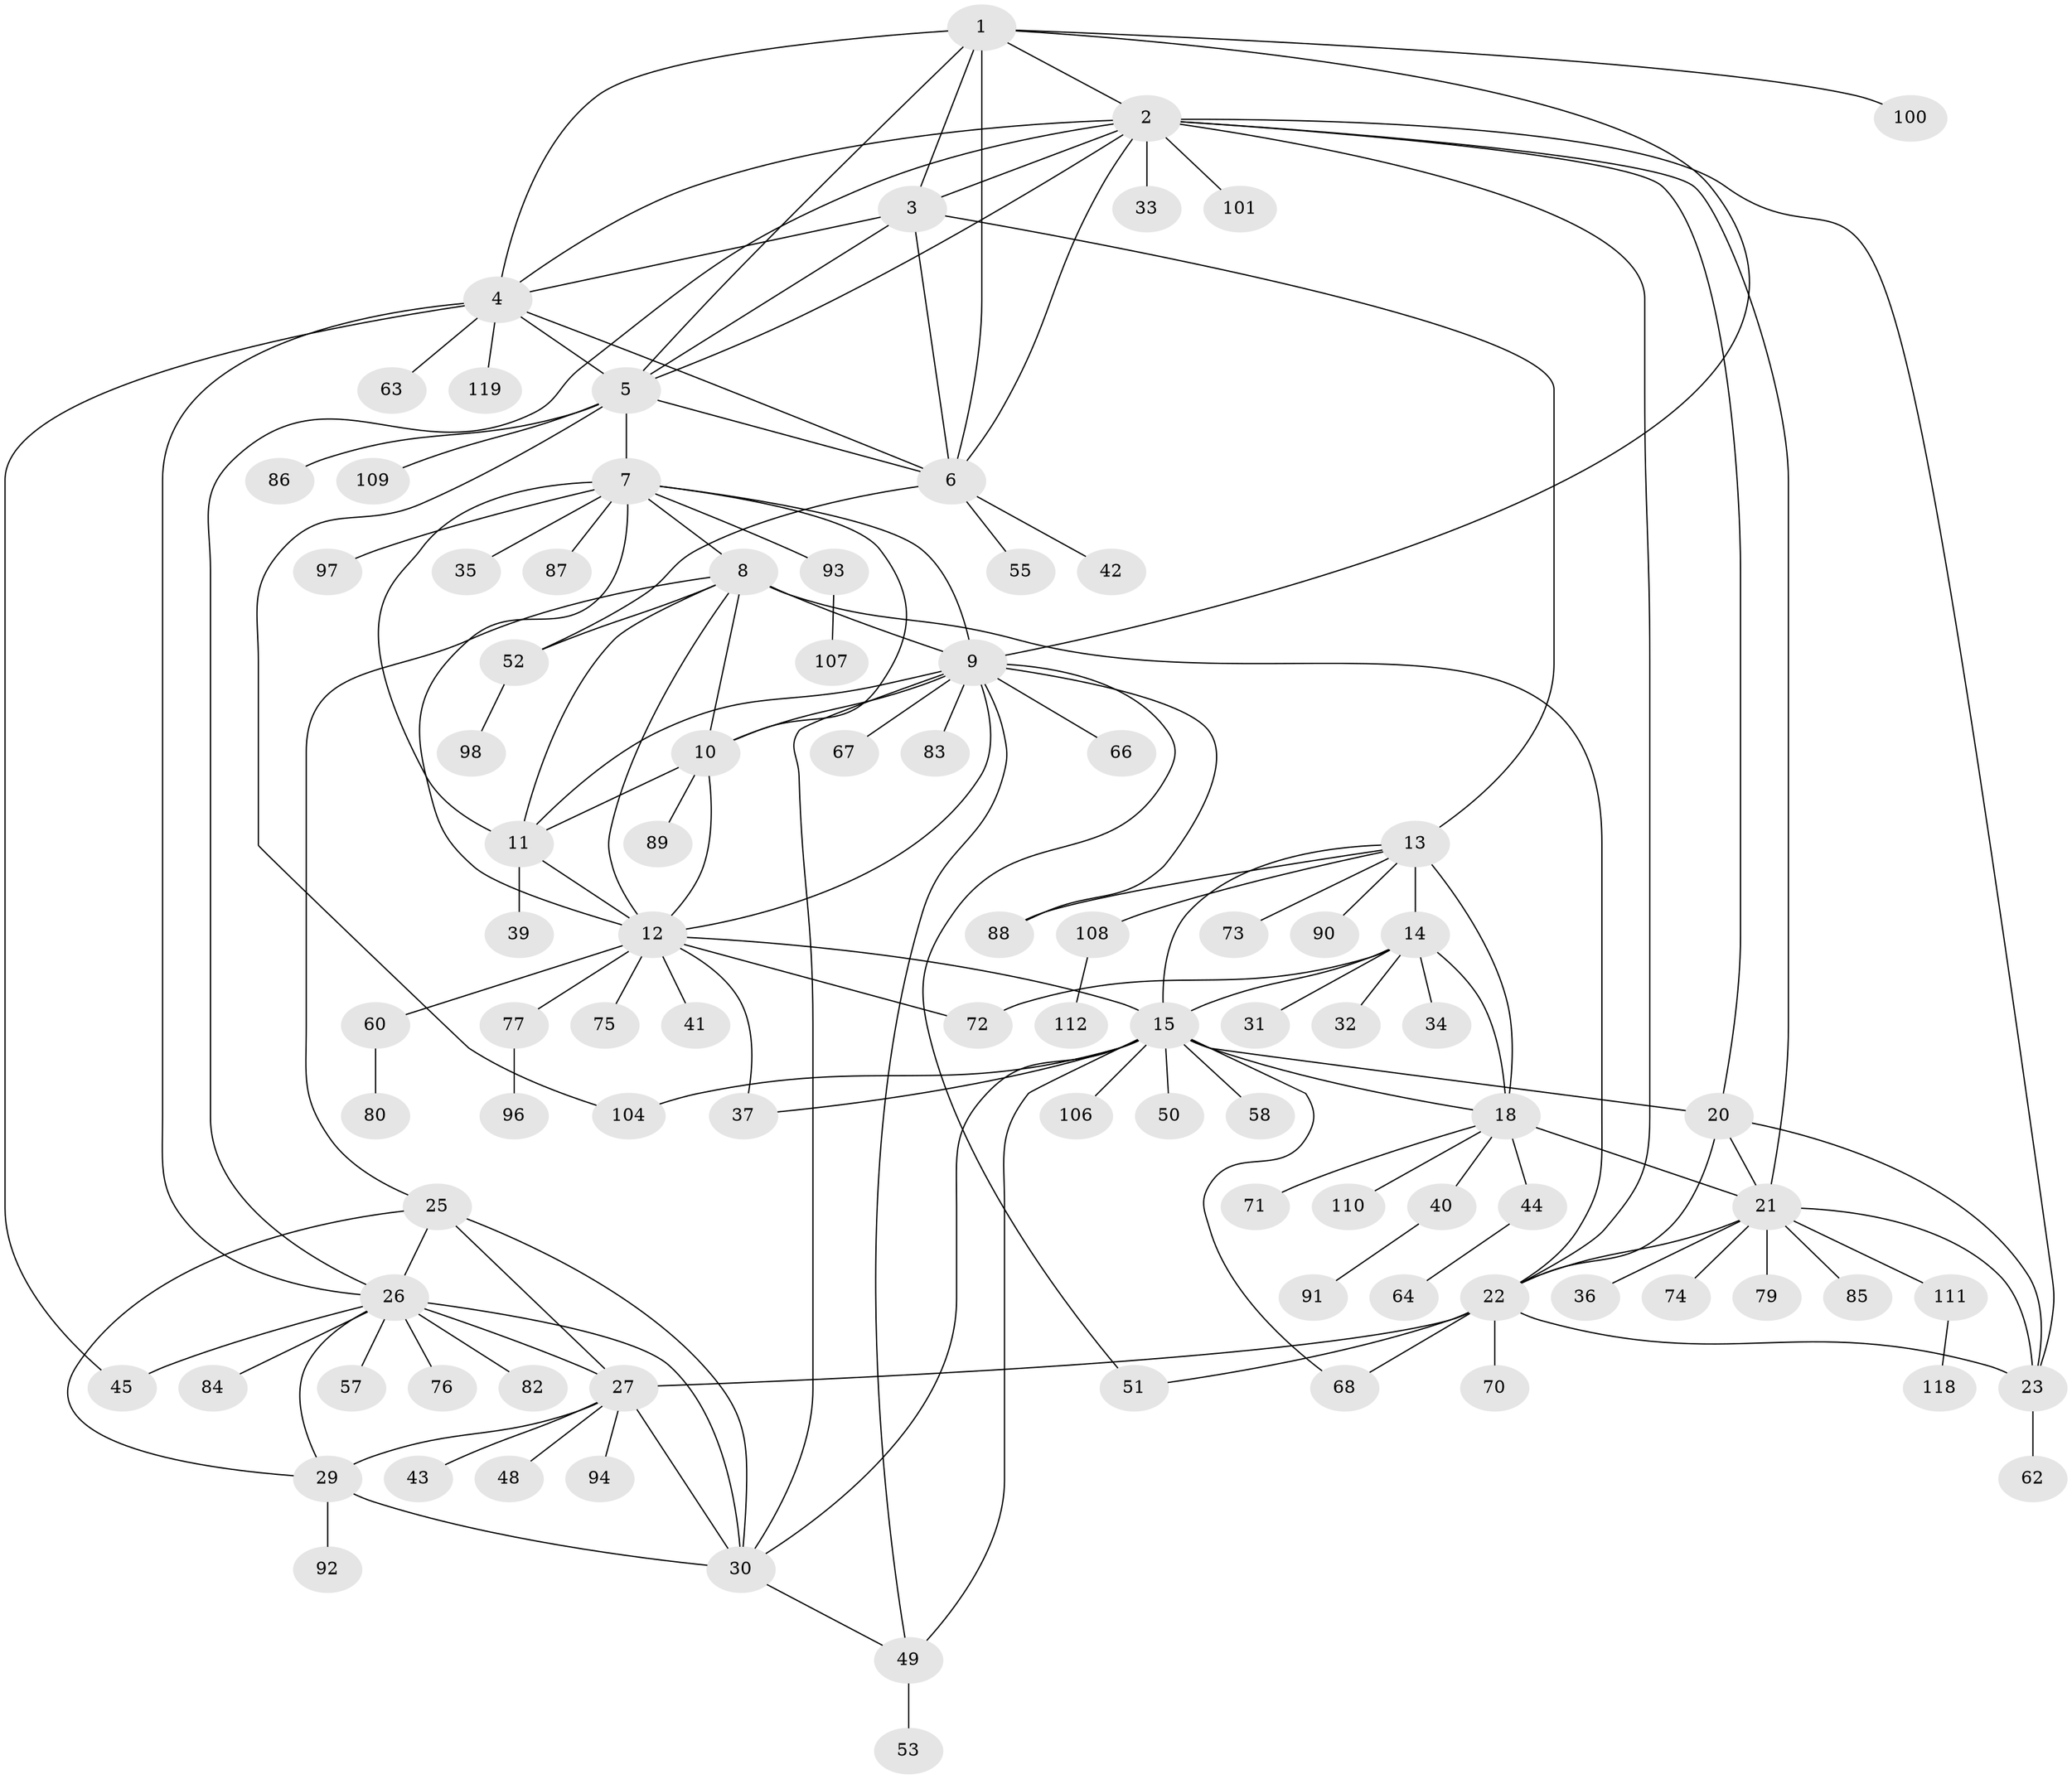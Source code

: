 // Generated by graph-tools (version 1.1) at 2025/52/02/27/25 19:52:15]
// undirected, 93 vertices, 147 edges
graph export_dot {
graph [start="1"]
  node [color=gray90,style=filled];
  1 [super="+69"];
  2 [super="+19"];
  3;
  4 [super="+95"];
  5 [super="+59"];
  6;
  7 [super="+46"];
  8 [super="+65"];
  9 [super="+56"];
  10;
  11 [super="+114"];
  12 [super="+47"];
  13 [super="+17"];
  14 [super="+16"];
  15 [super="+78"];
  18;
  20 [super="+99"];
  21 [super="+81"];
  22 [super="+24"];
  23 [super="+115"];
  25 [super="+103"];
  26 [super="+102"];
  27 [super="+28"];
  29 [super="+61"];
  30 [super="+38"];
  31;
  32;
  33;
  34;
  35;
  36;
  37;
  39;
  40 [super="+54"];
  41;
  42;
  43;
  44 [super="+105"];
  45;
  48;
  49 [super="+113"];
  50;
  51;
  52 [super="+117"];
  53;
  55;
  57;
  58;
  60;
  62;
  63;
  64;
  66;
  67;
  68;
  70;
  71;
  72;
  73;
  74;
  75;
  76;
  77;
  79;
  80;
  82;
  83;
  84;
  85;
  86;
  87;
  88;
  89;
  90;
  91;
  92;
  93;
  94;
  96;
  97 [super="+120"];
  98;
  100;
  101;
  104;
  106;
  107 [super="+116"];
  108;
  109;
  110;
  111;
  112;
  118;
  119;
  1 -- 2;
  1 -- 3;
  1 -- 4;
  1 -- 5;
  1 -- 6;
  1 -- 100;
  1 -- 9;
  2 -- 3;
  2 -- 4;
  2 -- 5;
  2 -- 6;
  2 -- 33;
  2 -- 101;
  2 -- 20;
  2 -- 21;
  2 -- 22 [weight=2];
  2 -- 23;
  2 -- 26;
  3 -- 4;
  3 -- 5;
  3 -- 6;
  3 -- 13;
  4 -- 5;
  4 -- 6;
  4 -- 26;
  4 -- 45;
  4 -- 63;
  4 -- 119;
  5 -- 6;
  5 -- 7;
  5 -- 86;
  5 -- 104;
  5 -- 109;
  6 -- 42;
  6 -- 52;
  6 -- 55;
  7 -- 8;
  7 -- 9;
  7 -- 10;
  7 -- 11;
  7 -- 12;
  7 -- 35;
  7 -- 87;
  7 -- 93;
  7 -- 97;
  8 -- 9;
  8 -- 10;
  8 -- 11;
  8 -- 12;
  8 -- 22;
  8 -- 52;
  8 -- 25;
  9 -- 10;
  9 -- 11;
  9 -- 12;
  9 -- 30;
  9 -- 51;
  9 -- 67;
  9 -- 83;
  9 -- 88;
  9 -- 66;
  9 -- 49;
  10 -- 11;
  10 -- 12;
  10 -- 89;
  11 -- 12;
  11 -- 39;
  12 -- 15;
  12 -- 41;
  12 -- 60;
  12 -- 72;
  12 -- 75;
  12 -- 77;
  12 -- 37;
  13 -- 14 [weight=4];
  13 -- 15 [weight=2];
  13 -- 18 [weight=2];
  13 -- 88;
  13 -- 90;
  13 -- 108;
  13 -- 73;
  14 -- 15 [weight=2];
  14 -- 18 [weight=2];
  14 -- 31;
  14 -- 32;
  14 -- 34;
  14 -- 72;
  15 -- 18;
  15 -- 30;
  15 -- 37;
  15 -- 49;
  15 -- 50;
  15 -- 58;
  15 -- 68;
  15 -- 104;
  15 -- 106;
  15 -- 20;
  18 -- 21;
  18 -- 40;
  18 -- 44;
  18 -- 71;
  18 -- 110;
  20 -- 21;
  20 -- 22 [weight=2];
  20 -- 23;
  21 -- 22 [weight=2];
  21 -- 23;
  21 -- 36;
  21 -- 74;
  21 -- 79;
  21 -- 85;
  21 -- 111;
  22 -- 23 [weight=2];
  22 -- 70;
  22 -- 51;
  22 -- 68;
  22 -- 27;
  23 -- 62;
  25 -- 26;
  25 -- 27 [weight=2];
  25 -- 29;
  25 -- 30;
  26 -- 27 [weight=2];
  26 -- 29;
  26 -- 30;
  26 -- 45;
  26 -- 57;
  26 -- 76;
  26 -- 82;
  26 -- 84;
  27 -- 29 [weight=2];
  27 -- 30 [weight=2];
  27 -- 43;
  27 -- 48;
  27 -- 94;
  29 -- 30;
  29 -- 92;
  30 -- 49;
  40 -- 91;
  44 -- 64;
  49 -- 53;
  52 -- 98;
  60 -- 80;
  77 -- 96;
  93 -- 107;
  108 -- 112;
  111 -- 118;
}
